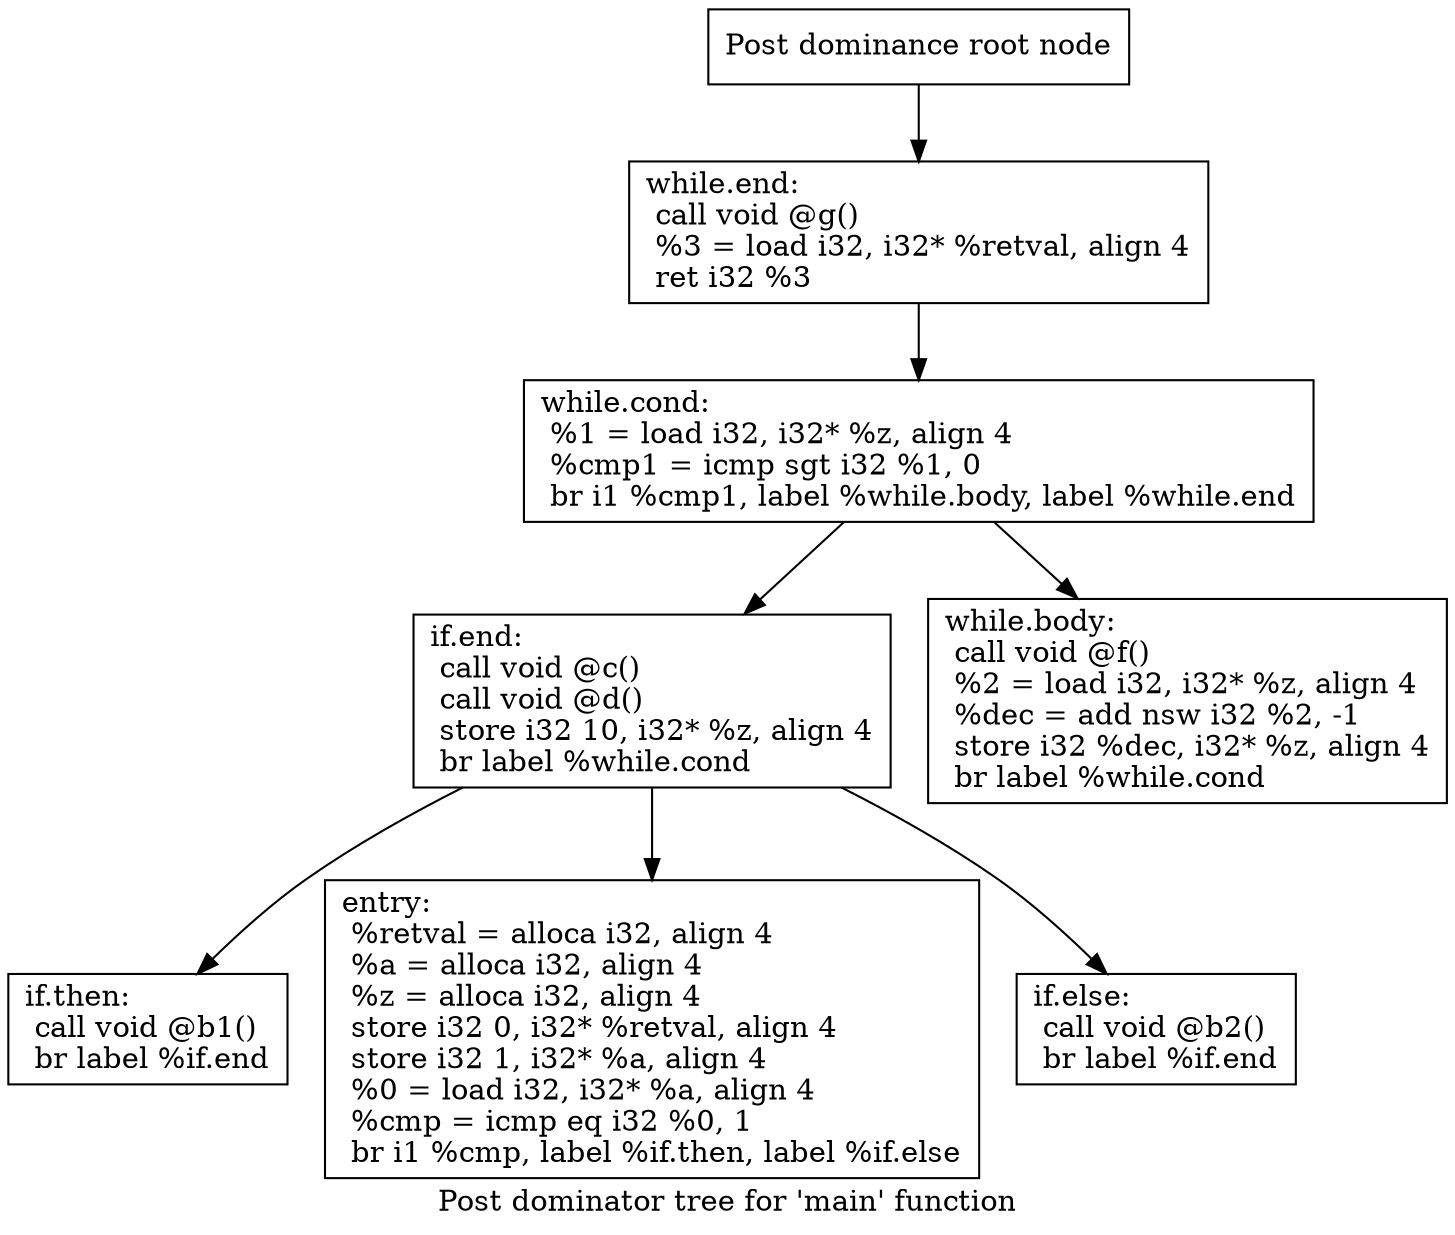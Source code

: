 digraph "Post dominator tree for 'main' function" {
	label="Post dominator tree for 'main' function";

	Node0xe87880 [shape=record,label="{Post dominance root node}"];
	Node0xe87880 -> Node0xe87cd0;
	Node0xe87cd0 [shape=record,label="{while.end:                                        \l  call void @g()\l  %3 = load i32, i32* %retval, align 4\l  ret i32 %3\l}"];
	Node0xe87cd0 -> Node0xe87d10;
	Node0xe87d10 [shape=record,label="{while.cond:                                       \l  %1 = load i32, i32* %z, align 4\l  %cmp1 = icmp sgt i32 %1, 0\l  br i1 %cmp1, label %while.body, label %while.end\l}"];
	Node0xe87d10 -> Node0xed9c00;
	Node0xe87d10 -> Node0xed9d00;
	Node0xed9c00 [shape=record,label="{if.end:                                           \l  call void @c()\l  call void @d()\l  store i32 10, i32* %z, align 4\l  br label %while.cond\l}"];
	Node0xed9c00 -> Node0xed9c40;
	Node0xed9c00 -> Node0xed9c80;
	Node0xed9c00 -> Node0xed9cc0;
	Node0xed9c40 [shape=record,label="{if.then:                                          \l  call void @b1()\l  br label %if.end\l}"];
	Node0xed9c80 [shape=record,label="{entry:\l  %retval = alloca i32, align 4\l  %a = alloca i32, align 4\l  %z = alloca i32, align 4\l  store i32 0, i32* %retval, align 4\l  store i32 1, i32* %a, align 4\l  %0 = load i32, i32* %a, align 4\l  %cmp = icmp eq i32 %0, 1\l  br i1 %cmp, label %if.then, label %if.else\l}"];
	Node0xed9cc0 [shape=record,label="{if.else:                                          \l  call void @b2()\l  br label %if.end\l}"];
	Node0xed9d00 [shape=record,label="{while.body:                                       \l  call void @f()\l  %2 = load i32, i32* %z, align 4\l  %dec = add nsw i32 %2, -1\l  store i32 %dec, i32* %z, align 4\l  br label %while.cond\l}"];
}
